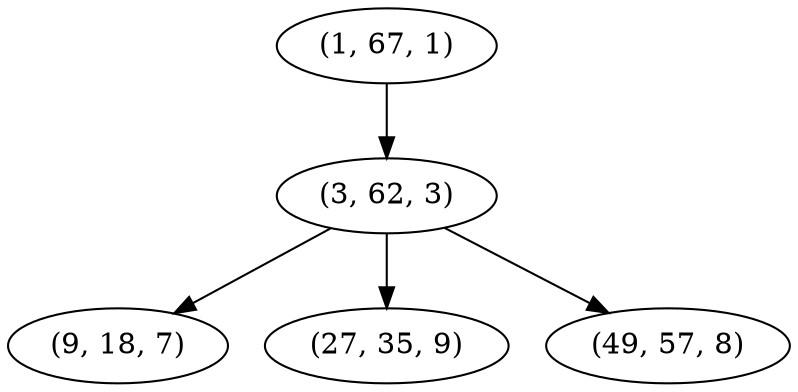 digraph tree {
    "(1, 67, 1)";
    "(3, 62, 3)";
    "(9, 18, 7)";
    "(27, 35, 9)";
    "(49, 57, 8)";
    "(1, 67, 1)" -> "(3, 62, 3)";
    "(3, 62, 3)" -> "(9, 18, 7)";
    "(3, 62, 3)" -> "(27, 35, 9)";
    "(3, 62, 3)" -> "(49, 57, 8)";
}
